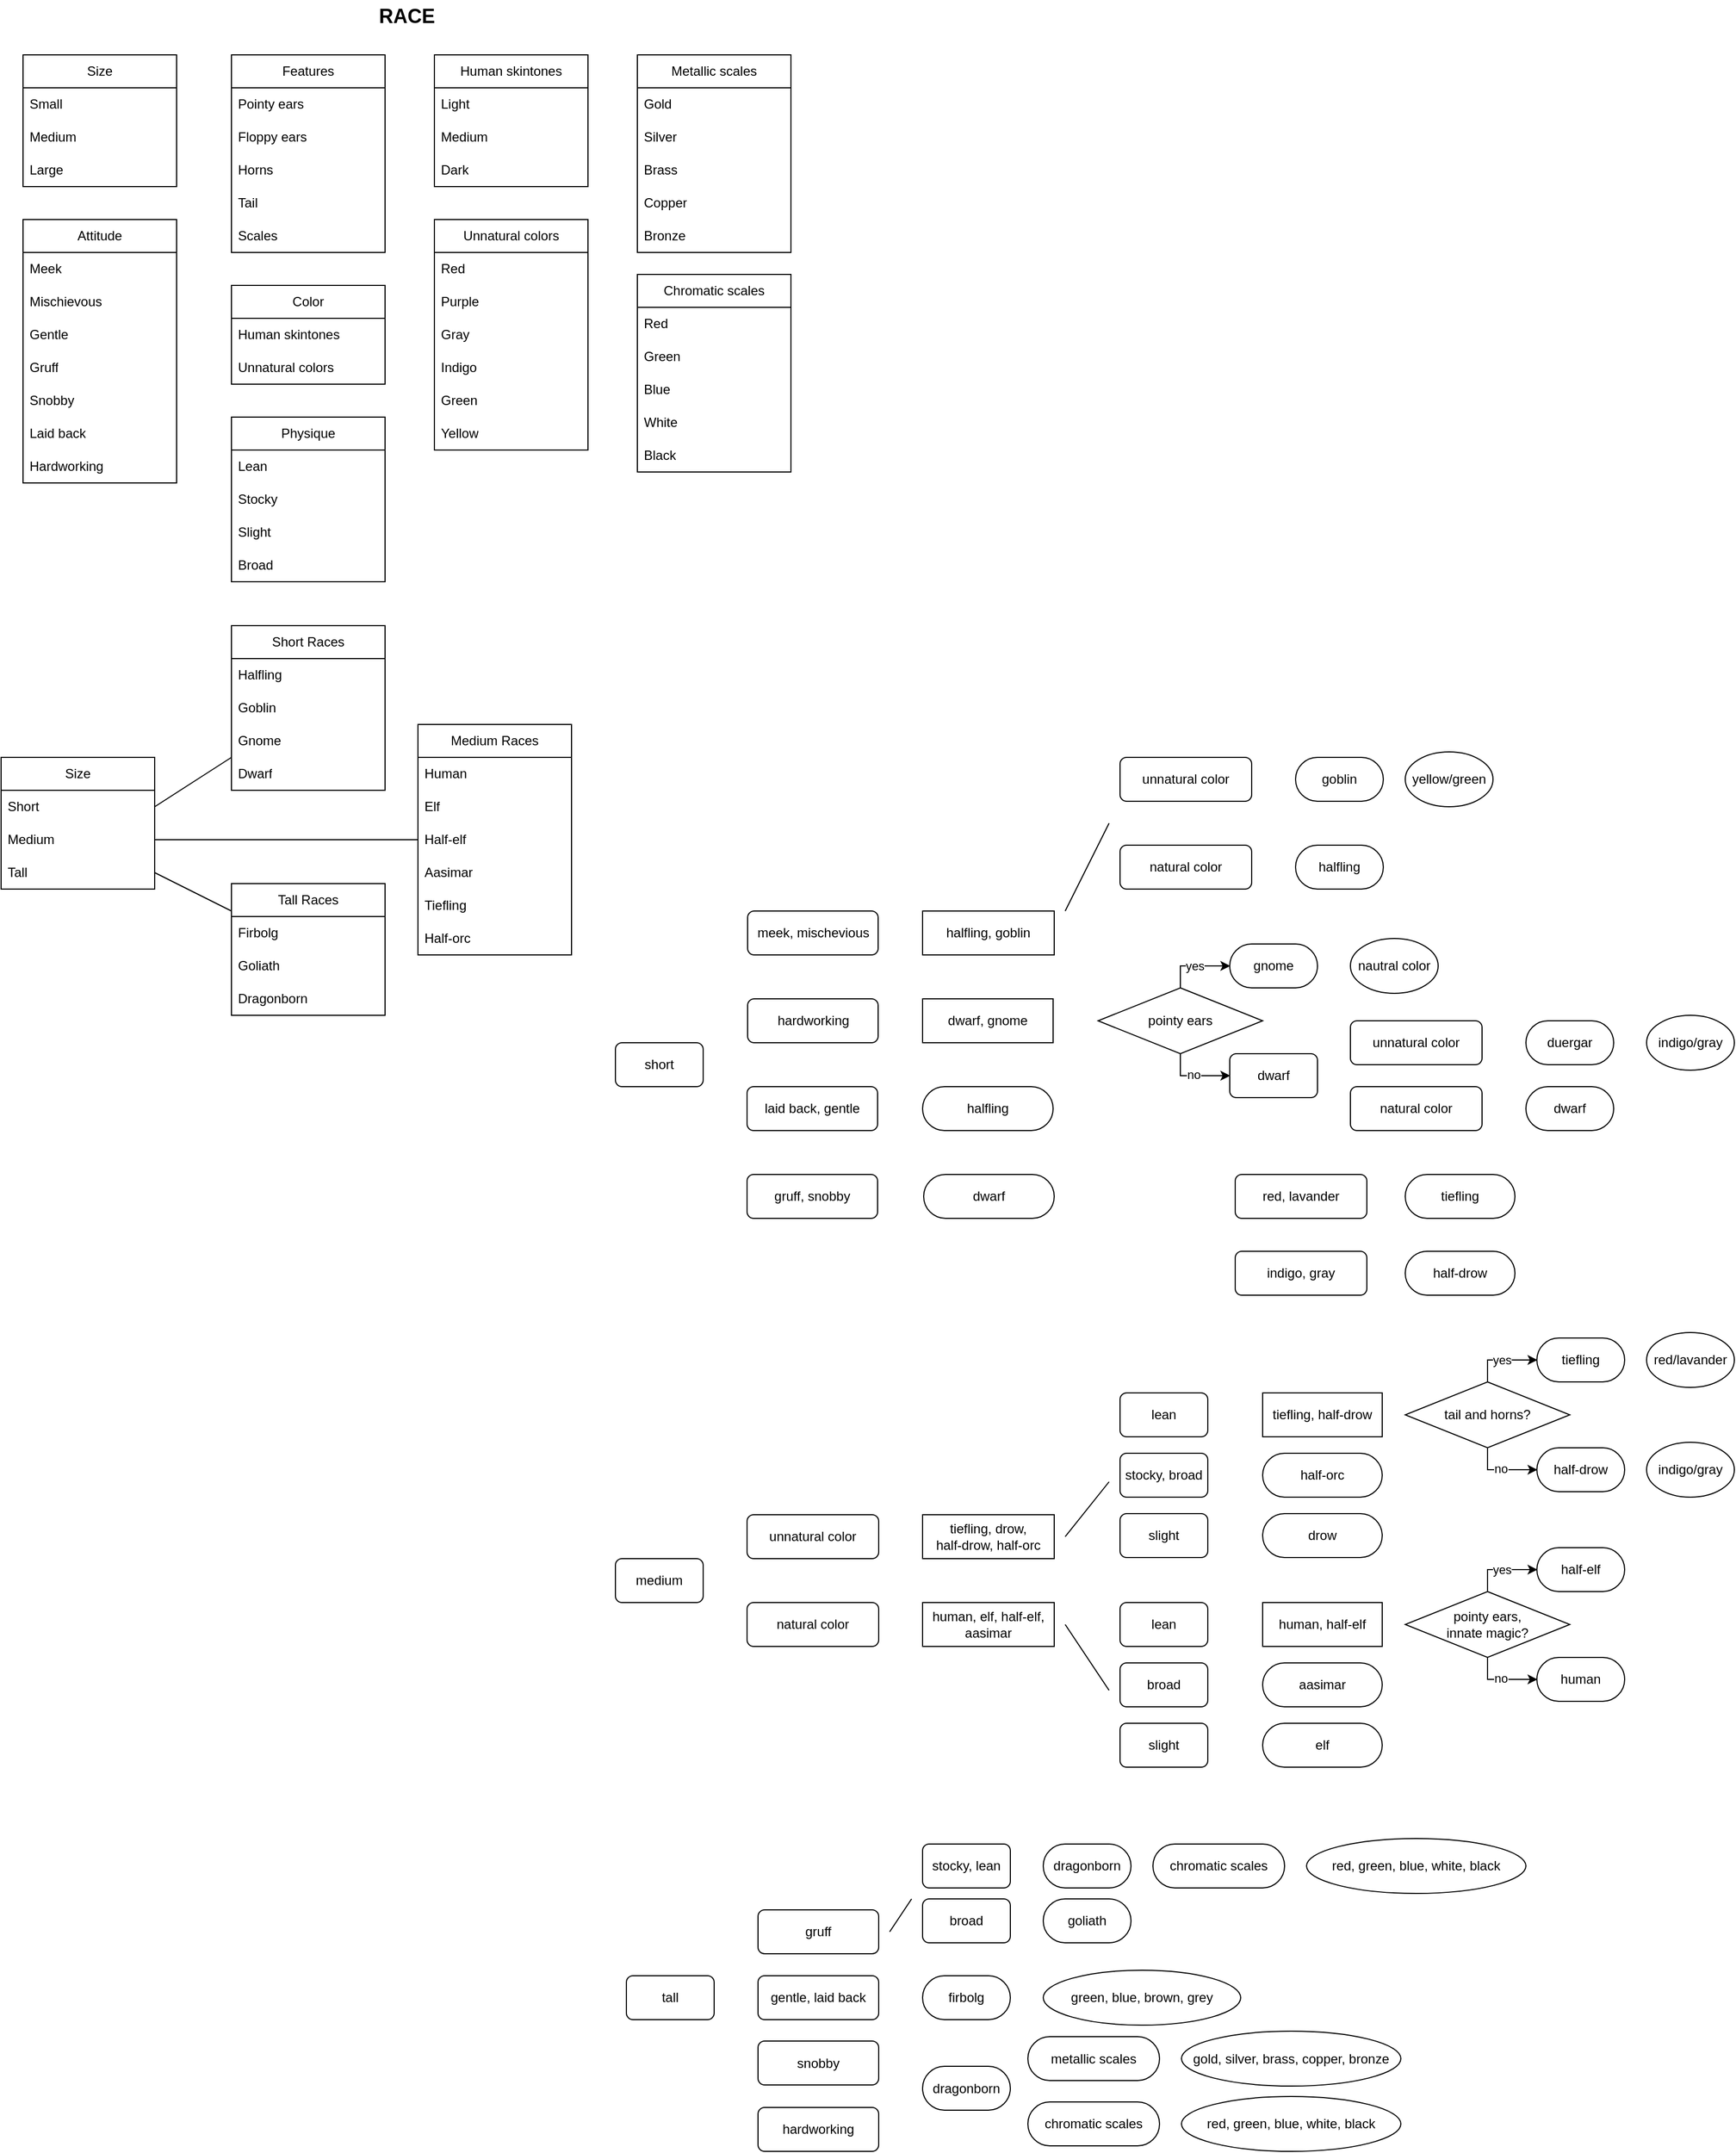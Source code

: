 <mxfile version="21.2.7" type="device">
  <diagram name="Page-1" id="GU8Ssl7aqhGgLjtSVy66">
    <mxGraphModel dx="1290" dy="538" grid="1" gridSize="10" guides="1" tooltips="1" connect="1" arrows="1" fold="1" page="1" pageScale="1" pageWidth="850" pageHeight="1100" math="0" shadow="0">
      <root>
        <mxCell id="0" />
        <mxCell id="1" parent="0" />
        <mxCell id="OSJO1DfyJ7Ro2u0NS1iK-2" value="Size" style="swimlane;fontStyle=0;childLayout=stackLayout;horizontal=1;startSize=30;horizontalStack=0;resizeParent=1;resizeParentMax=0;resizeLast=0;collapsible=1;marginBottom=0;whiteSpace=wrap;html=1;" parent="1" vertex="1">
          <mxGeometry x="50" y="80" width="140" height="120" as="geometry" />
        </mxCell>
        <mxCell id="OSJO1DfyJ7Ro2u0NS1iK-3" value="Small" style="text;strokeColor=none;fillColor=none;align=left;verticalAlign=middle;spacingLeft=4;spacingRight=4;overflow=hidden;points=[[0,0.5],[1,0.5]];portConstraint=eastwest;rotatable=0;whiteSpace=wrap;html=1;" parent="OSJO1DfyJ7Ro2u0NS1iK-2" vertex="1">
          <mxGeometry y="30" width="140" height="30" as="geometry" />
        </mxCell>
        <mxCell id="OSJO1DfyJ7Ro2u0NS1iK-4" value="Medium" style="text;strokeColor=none;fillColor=none;align=left;verticalAlign=middle;spacingLeft=4;spacingRight=4;overflow=hidden;points=[[0,0.5],[1,0.5]];portConstraint=eastwest;rotatable=0;whiteSpace=wrap;html=1;" parent="OSJO1DfyJ7Ro2u0NS1iK-2" vertex="1">
          <mxGeometry y="60" width="140" height="30" as="geometry" />
        </mxCell>
        <mxCell id="OSJO1DfyJ7Ro2u0NS1iK-5" value="Large" style="text;strokeColor=none;fillColor=none;align=left;verticalAlign=middle;spacingLeft=4;spacingRight=4;overflow=hidden;points=[[0,0.5],[1,0.5]];portConstraint=eastwest;rotatable=0;whiteSpace=wrap;html=1;" parent="OSJO1DfyJ7Ro2u0NS1iK-2" vertex="1">
          <mxGeometry y="90" width="140" height="30" as="geometry" />
        </mxCell>
        <mxCell id="OSJO1DfyJ7Ro2u0NS1iK-6" value="&lt;font style=&quot;font-size: 18px;&quot;&gt;&lt;b&gt;RACE&lt;/b&gt;&lt;/font&gt;" style="text;html=1;strokeColor=none;fillColor=none;align=center;verticalAlign=middle;whiteSpace=wrap;rounded=0;" parent="1" vertex="1">
          <mxGeometry x="370" y="30" width="60" height="30" as="geometry" />
        </mxCell>
        <mxCell id="OSJO1DfyJ7Ro2u0NS1iK-8" value="Attitude" style="swimlane;fontStyle=0;childLayout=stackLayout;horizontal=1;startSize=30;horizontalStack=0;resizeParent=1;resizeParentMax=0;resizeLast=0;collapsible=1;marginBottom=0;whiteSpace=wrap;html=1;movable=1;resizable=1;rotatable=1;deletable=1;editable=1;locked=0;connectable=1;" parent="1" vertex="1">
          <mxGeometry x="50" y="230" width="140" height="240" as="geometry" />
        </mxCell>
        <mxCell id="OSJO1DfyJ7Ro2u0NS1iK-9" value="&lt;div&gt;Meek&lt;/div&gt;" style="text;strokeColor=none;fillColor=none;align=left;verticalAlign=middle;spacingLeft=4;spacingRight=4;overflow=hidden;points=[[0,0.5],[1,0.5]];portConstraint=eastwest;rotatable=0;whiteSpace=wrap;html=1;" parent="OSJO1DfyJ7Ro2u0NS1iK-8" vertex="1">
          <mxGeometry y="30" width="140" height="30" as="geometry" />
        </mxCell>
        <mxCell id="OSJO1DfyJ7Ro2u0NS1iK-10" value="&lt;div&gt;Mischievous&lt;/div&gt;" style="text;strokeColor=none;fillColor=none;align=left;verticalAlign=middle;spacingLeft=4;spacingRight=4;overflow=hidden;points=[[0,0.5],[1,0.5]];portConstraint=eastwest;rotatable=0;whiteSpace=wrap;html=1;" parent="OSJO1DfyJ7Ro2u0NS1iK-8" vertex="1">
          <mxGeometry y="60" width="140" height="30" as="geometry" />
        </mxCell>
        <mxCell id="OSJO1DfyJ7Ro2u0NS1iK-11" value="Gentle" style="text;strokeColor=none;fillColor=none;align=left;verticalAlign=middle;spacingLeft=4;spacingRight=4;overflow=hidden;points=[[0,0.5],[1,0.5]];portConstraint=eastwest;rotatable=0;whiteSpace=wrap;html=1;" parent="OSJO1DfyJ7Ro2u0NS1iK-8" vertex="1">
          <mxGeometry y="90" width="140" height="30" as="geometry" />
        </mxCell>
        <mxCell id="OSJO1DfyJ7Ro2u0NS1iK-13" value="Gruff" style="text;strokeColor=none;fillColor=none;align=left;verticalAlign=middle;spacingLeft=4;spacingRight=4;overflow=hidden;points=[[0,0.5],[1,0.5]];portConstraint=eastwest;rotatable=0;whiteSpace=wrap;html=1;" parent="OSJO1DfyJ7Ro2u0NS1iK-8" vertex="1">
          <mxGeometry y="120" width="140" height="30" as="geometry" />
        </mxCell>
        <mxCell id="OSJO1DfyJ7Ro2u0NS1iK-14" value="Snobby" style="text;strokeColor=none;fillColor=none;align=left;verticalAlign=middle;spacingLeft=4;spacingRight=4;overflow=hidden;points=[[0,0.5],[1,0.5]];portConstraint=eastwest;rotatable=0;whiteSpace=wrap;html=1;" parent="OSJO1DfyJ7Ro2u0NS1iK-8" vertex="1">
          <mxGeometry y="150" width="140" height="30" as="geometry" />
        </mxCell>
        <mxCell id="OSJO1DfyJ7Ro2u0NS1iK-108" value="&lt;div&gt;Laid back&lt;/div&gt;" style="text;strokeColor=none;fillColor=none;align=left;verticalAlign=middle;spacingLeft=4;spacingRight=4;overflow=hidden;points=[[0,0.5],[1,0.5]];portConstraint=eastwest;rotatable=0;whiteSpace=wrap;html=1;" parent="OSJO1DfyJ7Ro2u0NS1iK-8" vertex="1">
          <mxGeometry y="180" width="140" height="30" as="geometry" />
        </mxCell>
        <mxCell id="OSJO1DfyJ7Ro2u0NS1iK-109" value="Hardworking" style="text;strokeColor=none;fillColor=none;align=left;verticalAlign=middle;spacingLeft=4;spacingRight=4;overflow=hidden;points=[[0,0.5],[1,0.5]];portConstraint=eastwest;rotatable=0;whiteSpace=wrap;html=1;" parent="OSJO1DfyJ7Ro2u0NS1iK-8" vertex="1">
          <mxGeometry y="210" width="140" height="30" as="geometry" />
        </mxCell>
        <mxCell id="OSJO1DfyJ7Ro2u0NS1iK-16" value="Features" style="swimlane;fontStyle=0;childLayout=stackLayout;horizontal=1;startSize=30;horizontalStack=0;resizeParent=1;resizeParentMax=0;resizeLast=0;collapsible=1;marginBottom=0;whiteSpace=wrap;html=1;" parent="1" vertex="1">
          <mxGeometry x="240" y="80" width="140" height="180" as="geometry" />
        </mxCell>
        <mxCell id="OSJO1DfyJ7Ro2u0NS1iK-17" value="Pointy ears" style="text;strokeColor=none;fillColor=none;align=left;verticalAlign=middle;spacingLeft=4;spacingRight=4;overflow=hidden;points=[[0,0.5],[1,0.5]];portConstraint=eastwest;rotatable=0;whiteSpace=wrap;html=1;" parent="OSJO1DfyJ7Ro2u0NS1iK-16" vertex="1">
          <mxGeometry y="30" width="140" height="30" as="geometry" />
        </mxCell>
        <mxCell id="OSJO1DfyJ7Ro2u0NS1iK-18" value="Floppy ears" style="text;strokeColor=none;fillColor=none;align=left;verticalAlign=middle;spacingLeft=4;spacingRight=4;overflow=hidden;points=[[0,0.5],[1,0.5]];portConstraint=eastwest;rotatable=0;whiteSpace=wrap;html=1;" parent="OSJO1DfyJ7Ro2u0NS1iK-16" vertex="1">
          <mxGeometry y="60" width="140" height="30" as="geometry" />
        </mxCell>
        <mxCell id="OSJO1DfyJ7Ro2u0NS1iK-19" value="&lt;div&gt;Horns&lt;/div&gt;" style="text;strokeColor=none;fillColor=none;align=left;verticalAlign=middle;spacingLeft=4;spacingRight=4;overflow=hidden;points=[[0,0.5],[1,0.5]];portConstraint=eastwest;rotatable=0;whiteSpace=wrap;html=1;" parent="OSJO1DfyJ7Ro2u0NS1iK-16" vertex="1">
          <mxGeometry y="90" width="140" height="30" as="geometry" />
        </mxCell>
        <mxCell id="OSJO1DfyJ7Ro2u0NS1iK-20" value="Tail" style="text;strokeColor=none;fillColor=none;align=left;verticalAlign=middle;spacingLeft=4;spacingRight=4;overflow=hidden;points=[[0,0.5],[1,0.5]];portConstraint=eastwest;rotatable=0;whiteSpace=wrap;html=1;" parent="OSJO1DfyJ7Ro2u0NS1iK-16" vertex="1">
          <mxGeometry y="120" width="140" height="30" as="geometry" />
        </mxCell>
        <mxCell id="OSJO1DfyJ7Ro2u0NS1iK-21" value="Scales" style="text;strokeColor=none;fillColor=none;align=left;verticalAlign=middle;spacingLeft=4;spacingRight=4;overflow=hidden;points=[[0,0.5],[1,0.5]];portConstraint=eastwest;rotatable=0;whiteSpace=wrap;html=1;" parent="OSJO1DfyJ7Ro2u0NS1iK-16" vertex="1">
          <mxGeometry y="150" width="140" height="30" as="geometry" />
        </mxCell>
        <mxCell id="OSJO1DfyJ7Ro2u0NS1iK-22" value="Color" style="swimlane;fontStyle=0;childLayout=stackLayout;horizontal=1;startSize=30;horizontalStack=0;resizeParent=1;resizeParentMax=0;resizeLast=0;collapsible=1;marginBottom=0;whiteSpace=wrap;html=1;" parent="1" vertex="1">
          <mxGeometry x="240" y="290" width="140" height="90" as="geometry" />
        </mxCell>
        <mxCell id="OSJO1DfyJ7Ro2u0NS1iK-23" value="Human skintones" style="text;strokeColor=none;fillColor=none;align=left;verticalAlign=middle;spacingLeft=4;spacingRight=4;overflow=hidden;points=[[0,0.5],[1,0.5]];portConstraint=eastwest;rotatable=0;whiteSpace=wrap;html=1;" parent="OSJO1DfyJ7Ro2u0NS1iK-22" vertex="1">
          <mxGeometry y="30" width="140" height="30" as="geometry" />
        </mxCell>
        <mxCell id="OSJO1DfyJ7Ro2u0NS1iK-24" value="&lt;div&gt;Unnatural colors&lt;/div&gt;" style="text;strokeColor=none;fillColor=none;align=left;verticalAlign=middle;spacingLeft=4;spacingRight=4;overflow=hidden;points=[[0,0.5],[1,0.5]];portConstraint=eastwest;rotatable=0;whiteSpace=wrap;html=1;" parent="OSJO1DfyJ7Ro2u0NS1iK-22" vertex="1">
          <mxGeometry y="60" width="140" height="30" as="geometry" />
        </mxCell>
        <mxCell id="OSJO1DfyJ7Ro2u0NS1iK-26" value="Human skintones" style="swimlane;fontStyle=0;childLayout=stackLayout;horizontal=1;startSize=30;horizontalStack=0;resizeParent=1;resizeParentMax=0;resizeLast=0;collapsible=1;marginBottom=0;whiteSpace=wrap;html=1;" parent="1" vertex="1">
          <mxGeometry x="425" y="80" width="140" height="120" as="geometry" />
        </mxCell>
        <mxCell id="OSJO1DfyJ7Ro2u0NS1iK-27" value="Light" style="text;strokeColor=none;fillColor=none;align=left;verticalAlign=middle;spacingLeft=4;spacingRight=4;overflow=hidden;points=[[0,0.5],[1,0.5]];portConstraint=eastwest;rotatable=0;whiteSpace=wrap;html=1;" parent="OSJO1DfyJ7Ro2u0NS1iK-26" vertex="1">
          <mxGeometry y="30" width="140" height="30" as="geometry" />
        </mxCell>
        <mxCell id="OSJO1DfyJ7Ro2u0NS1iK-28" value="Medium" style="text;strokeColor=none;fillColor=none;align=left;verticalAlign=middle;spacingLeft=4;spacingRight=4;overflow=hidden;points=[[0,0.5],[1,0.5]];portConstraint=eastwest;rotatable=0;whiteSpace=wrap;html=1;" parent="OSJO1DfyJ7Ro2u0NS1iK-26" vertex="1">
          <mxGeometry y="60" width="140" height="30" as="geometry" />
        </mxCell>
        <mxCell id="OSJO1DfyJ7Ro2u0NS1iK-29" value="Dark" style="text;strokeColor=none;fillColor=none;align=left;verticalAlign=middle;spacingLeft=4;spacingRight=4;overflow=hidden;points=[[0,0.5],[1,0.5]];portConstraint=eastwest;rotatable=0;whiteSpace=wrap;html=1;" parent="OSJO1DfyJ7Ro2u0NS1iK-26" vertex="1">
          <mxGeometry y="90" width="140" height="30" as="geometry" />
        </mxCell>
        <mxCell id="OSJO1DfyJ7Ro2u0NS1iK-30" value="Unnatural colors" style="swimlane;fontStyle=0;childLayout=stackLayout;horizontal=1;startSize=30;horizontalStack=0;resizeParent=1;resizeParentMax=0;resizeLast=0;collapsible=1;marginBottom=0;whiteSpace=wrap;html=1;" parent="1" vertex="1">
          <mxGeometry x="425" y="230" width="140" height="210" as="geometry" />
        </mxCell>
        <mxCell id="OSJO1DfyJ7Ro2u0NS1iK-31" value="Red" style="text;strokeColor=none;fillColor=none;align=left;verticalAlign=middle;spacingLeft=4;spacingRight=4;overflow=hidden;points=[[0,0.5],[1,0.5]];portConstraint=eastwest;rotatable=0;whiteSpace=wrap;html=1;" parent="OSJO1DfyJ7Ro2u0NS1iK-30" vertex="1">
          <mxGeometry y="30" width="140" height="30" as="geometry" />
        </mxCell>
        <mxCell id="OSJO1DfyJ7Ro2u0NS1iK-42" value="Purple" style="text;strokeColor=none;fillColor=none;align=left;verticalAlign=middle;spacingLeft=4;spacingRight=4;overflow=hidden;points=[[0,0.5],[1,0.5]];portConstraint=eastwest;rotatable=0;whiteSpace=wrap;html=1;" parent="OSJO1DfyJ7Ro2u0NS1iK-30" vertex="1">
          <mxGeometry y="60" width="140" height="30" as="geometry" />
        </mxCell>
        <mxCell id="OSJO1DfyJ7Ro2u0NS1iK-32" value="&lt;div&gt;Gray&lt;/div&gt;" style="text;strokeColor=none;fillColor=none;align=left;verticalAlign=middle;spacingLeft=4;spacingRight=4;overflow=hidden;points=[[0,0.5],[1,0.5]];portConstraint=eastwest;rotatable=0;whiteSpace=wrap;html=1;" parent="OSJO1DfyJ7Ro2u0NS1iK-30" vertex="1">
          <mxGeometry y="90" width="140" height="30" as="geometry" />
        </mxCell>
        <mxCell id="OSJO1DfyJ7Ro2u0NS1iK-33" value="&lt;div&gt;Indigo&lt;/div&gt;" style="text;strokeColor=none;fillColor=none;align=left;verticalAlign=middle;spacingLeft=4;spacingRight=4;overflow=hidden;points=[[0,0.5],[1,0.5]];portConstraint=eastwest;rotatable=0;whiteSpace=wrap;html=1;" parent="OSJO1DfyJ7Ro2u0NS1iK-30" vertex="1">
          <mxGeometry y="120" width="140" height="30" as="geometry" />
        </mxCell>
        <mxCell id="OSJO1DfyJ7Ro2u0NS1iK-88" value="Green" style="text;strokeColor=none;fillColor=none;align=left;verticalAlign=middle;spacingLeft=4;spacingRight=4;overflow=hidden;points=[[0,0.5],[1,0.5]];portConstraint=eastwest;rotatable=0;whiteSpace=wrap;html=1;" parent="OSJO1DfyJ7Ro2u0NS1iK-30" vertex="1">
          <mxGeometry y="150" width="140" height="30" as="geometry" />
        </mxCell>
        <mxCell id="OSJO1DfyJ7Ro2u0NS1iK-89" value="Yellow" style="text;strokeColor=none;fillColor=none;align=left;verticalAlign=middle;spacingLeft=4;spacingRight=4;overflow=hidden;points=[[0,0.5],[1,0.5]];portConstraint=eastwest;rotatable=0;whiteSpace=wrap;html=1;" parent="OSJO1DfyJ7Ro2u0NS1iK-30" vertex="1">
          <mxGeometry y="180" width="140" height="30" as="geometry" />
        </mxCell>
        <mxCell id="OSJO1DfyJ7Ro2u0NS1iK-38" value="Metallic scales" style="swimlane;fontStyle=0;childLayout=stackLayout;horizontal=1;startSize=30;horizontalStack=0;resizeParent=1;resizeParentMax=0;resizeLast=0;collapsible=1;marginBottom=0;whiteSpace=wrap;html=1;" parent="1" vertex="1">
          <mxGeometry x="610" y="80" width="140" height="180" as="geometry" />
        </mxCell>
        <mxCell id="OSJO1DfyJ7Ro2u0NS1iK-39" value="&lt;div&gt;Gold&lt;/div&gt;" style="text;strokeColor=none;fillColor=none;align=left;verticalAlign=middle;spacingLeft=4;spacingRight=4;overflow=hidden;points=[[0,0.5],[1,0.5]];portConstraint=eastwest;rotatable=0;whiteSpace=wrap;html=1;" parent="OSJO1DfyJ7Ro2u0NS1iK-38" vertex="1">
          <mxGeometry y="30" width="140" height="30" as="geometry" />
        </mxCell>
        <mxCell id="OSJO1DfyJ7Ro2u0NS1iK-40" value="Silver" style="text;strokeColor=none;fillColor=none;align=left;verticalAlign=middle;spacingLeft=4;spacingRight=4;overflow=hidden;points=[[0,0.5],[1,0.5]];portConstraint=eastwest;rotatable=0;whiteSpace=wrap;html=1;" parent="OSJO1DfyJ7Ro2u0NS1iK-38" vertex="1">
          <mxGeometry y="60" width="140" height="30" as="geometry" />
        </mxCell>
        <mxCell id="OSJO1DfyJ7Ro2u0NS1iK-41" value="Brass" style="text;strokeColor=none;fillColor=none;align=left;verticalAlign=middle;spacingLeft=4;spacingRight=4;overflow=hidden;points=[[0,0.5],[1,0.5]];portConstraint=eastwest;rotatable=0;whiteSpace=wrap;html=1;" parent="OSJO1DfyJ7Ro2u0NS1iK-38" vertex="1">
          <mxGeometry y="90" width="140" height="30" as="geometry" />
        </mxCell>
        <mxCell id="OSJO1DfyJ7Ro2u0NS1iK-43" value="Copper" style="text;strokeColor=none;fillColor=none;align=left;verticalAlign=middle;spacingLeft=4;spacingRight=4;overflow=hidden;points=[[0,0.5],[1,0.5]];portConstraint=eastwest;rotatable=0;whiteSpace=wrap;html=1;" parent="OSJO1DfyJ7Ro2u0NS1iK-38" vertex="1">
          <mxGeometry y="120" width="140" height="30" as="geometry" />
        </mxCell>
        <mxCell id="OSJO1DfyJ7Ro2u0NS1iK-44" value="Bronze" style="text;strokeColor=none;fillColor=none;align=left;verticalAlign=middle;spacingLeft=4;spacingRight=4;overflow=hidden;points=[[0,0.5],[1,0.5]];portConstraint=eastwest;rotatable=0;whiteSpace=wrap;html=1;" parent="OSJO1DfyJ7Ro2u0NS1iK-38" vertex="1">
          <mxGeometry y="150" width="140" height="30" as="geometry" />
        </mxCell>
        <mxCell id="OSJO1DfyJ7Ro2u0NS1iK-45" value="Chromatic scales" style="swimlane;fontStyle=0;childLayout=stackLayout;horizontal=1;startSize=30;horizontalStack=0;resizeParent=1;resizeParentMax=0;resizeLast=0;collapsible=1;marginBottom=0;whiteSpace=wrap;html=1;" parent="1" vertex="1">
          <mxGeometry x="610" y="280" width="140" height="180" as="geometry" />
        </mxCell>
        <mxCell id="OSJO1DfyJ7Ro2u0NS1iK-46" value="Red&lt;span style=&quot;white-space: pre;&quot;&gt; &lt;/span&gt;" style="text;strokeColor=none;fillColor=none;align=left;verticalAlign=middle;spacingLeft=4;spacingRight=4;overflow=hidden;points=[[0,0.5],[1,0.5]];portConstraint=eastwest;rotatable=0;whiteSpace=wrap;html=1;" parent="OSJO1DfyJ7Ro2u0NS1iK-45" vertex="1">
          <mxGeometry y="30" width="140" height="30" as="geometry" />
        </mxCell>
        <mxCell id="OSJO1DfyJ7Ro2u0NS1iK-47" value="Green" style="text;strokeColor=none;fillColor=none;align=left;verticalAlign=middle;spacingLeft=4;spacingRight=4;overflow=hidden;points=[[0,0.5],[1,0.5]];portConstraint=eastwest;rotatable=0;whiteSpace=wrap;html=1;" parent="OSJO1DfyJ7Ro2u0NS1iK-45" vertex="1">
          <mxGeometry y="60" width="140" height="30" as="geometry" />
        </mxCell>
        <mxCell id="OSJO1DfyJ7Ro2u0NS1iK-48" value="Blue" style="text;strokeColor=none;fillColor=none;align=left;verticalAlign=middle;spacingLeft=4;spacingRight=4;overflow=hidden;points=[[0,0.5],[1,0.5]];portConstraint=eastwest;rotatable=0;whiteSpace=wrap;html=1;" parent="OSJO1DfyJ7Ro2u0NS1iK-45" vertex="1">
          <mxGeometry y="90" width="140" height="30" as="geometry" />
        </mxCell>
        <mxCell id="OSJO1DfyJ7Ro2u0NS1iK-49" value="White" style="text;strokeColor=none;fillColor=none;align=left;verticalAlign=middle;spacingLeft=4;spacingRight=4;overflow=hidden;points=[[0,0.5],[1,0.5]];portConstraint=eastwest;rotatable=0;whiteSpace=wrap;html=1;" parent="OSJO1DfyJ7Ro2u0NS1iK-45" vertex="1">
          <mxGeometry y="120" width="140" height="30" as="geometry" />
        </mxCell>
        <mxCell id="OSJO1DfyJ7Ro2u0NS1iK-50" value="Black" style="text;strokeColor=none;fillColor=none;align=left;verticalAlign=middle;spacingLeft=4;spacingRight=4;overflow=hidden;points=[[0,0.5],[1,0.5]];portConstraint=eastwest;rotatable=0;whiteSpace=wrap;html=1;" parent="OSJO1DfyJ7Ro2u0NS1iK-45" vertex="1">
          <mxGeometry y="150" width="140" height="30" as="geometry" />
        </mxCell>
        <mxCell id="OSJO1DfyJ7Ro2u0NS1iK-61" value="Physique" style="swimlane;fontStyle=0;childLayout=stackLayout;horizontal=1;startSize=30;horizontalStack=0;resizeParent=1;resizeParentMax=0;resizeLast=0;collapsible=1;marginBottom=0;whiteSpace=wrap;html=1;" parent="1" vertex="1">
          <mxGeometry x="240" y="410" width="140" height="150" as="geometry" />
        </mxCell>
        <mxCell id="OSJO1DfyJ7Ro2u0NS1iK-62" value="Lean" style="text;strokeColor=none;fillColor=none;align=left;verticalAlign=middle;spacingLeft=4;spacingRight=4;overflow=hidden;points=[[0,0.5],[1,0.5]];portConstraint=eastwest;rotatable=0;whiteSpace=wrap;html=1;" parent="OSJO1DfyJ7Ro2u0NS1iK-61" vertex="1">
          <mxGeometry y="30" width="140" height="30" as="geometry" />
        </mxCell>
        <mxCell id="OSJO1DfyJ7Ro2u0NS1iK-63" value="Stocky&lt;span style=&quot;white-space: pre;&quot;&gt; &lt;/span&gt;" style="text;strokeColor=none;fillColor=none;align=left;verticalAlign=middle;spacingLeft=4;spacingRight=4;overflow=hidden;points=[[0,0.5],[1,0.5]];portConstraint=eastwest;rotatable=0;whiteSpace=wrap;html=1;" parent="OSJO1DfyJ7Ro2u0NS1iK-61" vertex="1">
          <mxGeometry y="60" width="140" height="30" as="geometry" />
        </mxCell>
        <mxCell id="OSJO1DfyJ7Ro2u0NS1iK-64" value="Slight" style="text;strokeColor=none;fillColor=none;align=left;verticalAlign=middle;spacingLeft=4;spacingRight=4;overflow=hidden;points=[[0,0.5],[1,0.5]];portConstraint=eastwest;rotatable=0;whiteSpace=wrap;html=1;" parent="OSJO1DfyJ7Ro2u0NS1iK-61" vertex="1">
          <mxGeometry y="90" width="140" height="30" as="geometry" />
        </mxCell>
        <mxCell id="OSJO1DfyJ7Ro2u0NS1iK-65" value="Broad" style="text;strokeColor=none;fillColor=none;align=left;verticalAlign=middle;spacingLeft=4;spacingRight=4;overflow=hidden;points=[[0,0.5],[1,0.5]];portConstraint=eastwest;rotatable=0;whiteSpace=wrap;html=1;fontStyle=0" parent="OSJO1DfyJ7Ro2u0NS1iK-61" vertex="1">
          <mxGeometry y="120" width="140" height="30" as="geometry" />
        </mxCell>
        <mxCell id="OSJO1DfyJ7Ro2u0NS1iK-147" value="" style="group" parent="1" vertex="1" connectable="0">
          <mxGeometry x="590" y="715" width="1020" height="495" as="geometry" />
        </mxCell>
        <mxCell id="OSJO1DfyJ7Ro2u0NS1iK-104" value="short" style="rounded=1;whiteSpace=wrap;html=1;" parent="OSJO1DfyJ7Ro2u0NS1iK-147" vertex="1">
          <mxGeometry y="265" width="80" height="40" as="geometry" />
        </mxCell>
        <mxCell id="OSJO1DfyJ7Ro2u0NS1iK-107" value="meek, mischevious" style="rounded=1;whiteSpace=wrap;html=1;" parent="OSJO1DfyJ7Ro2u0NS1iK-147" vertex="1">
          <mxGeometry x="120.5" y="145" width="119" height="40" as="geometry" />
        </mxCell>
        <mxCell id="OSJO1DfyJ7Ro2u0NS1iK-111" value="hardworking" style="rounded=1;whiteSpace=wrap;html=1;" parent="OSJO1DfyJ7Ro2u0NS1iK-147" vertex="1">
          <mxGeometry x="120.5" y="225" width="119" height="40" as="geometry" />
        </mxCell>
        <mxCell id="OSJO1DfyJ7Ro2u0NS1iK-113" value="dwarf, gnome" style="rounded=1;whiteSpace=wrap;html=1;arcSize=0;" parent="OSJO1DfyJ7Ro2u0NS1iK-147" vertex="1">
          <mxGeometry x="280" y="225" width="119" height="40" as="geometry" />
        </mxCell>
        <mxCell id="OSJO1DfyJ7Ro2u0NS1iK-114" value="halfling, goblin" style="rounded=1;whiteSpace=wrap;html=1;arcSize=0;" parent="OSJO1DfyJ7Ro2u0NS1iK-147" vertex="1">
          <mxGeometry x="280" y="145" width="120" height="40" as="geometry" />
        </mxCell>
        <mxCell id="OSJO1DfyJ7Ro2u0NS1iK-115" value="halfling" style="rounded=1;whiteSpace=wrap;html=1;arcSize=50;" parent="OSJO1DfyJ7Ro2u0NS1iK-147" vertex="1">
          <mxGeometry x="280" y="305" width="119" height="40" as="geometry" />
        </mxCell>
        <mxCell id="OSJO1DfyJ7Ro2u0NS1iK-116" value="laid back, gentle" style="rounded=1;whiteSpace=wrap;html=1;" parent="OSJO1DfyJ7Ro2u0NS1iK-147" vertex="1">
          <mxGeometry x="120" y="305" width="119" height="40" as="geometry" />
        </mxCell>
        <mxCell id="OSJO1DfyJ7Ro2u0NS1iK-117" value="gruff, snobby" style="rounded=1;whiteSpace=wrap;html=1;" parent="OSJO1DfyJ7Ro2u0NS1iK-147" vertex="1">
          <mxGeometry x="120" y="385" width="119" height="40" as="geometry" />
        </mxCell>
        <mxCell id="OSJO1DfyJ7Ro2u0NS1iK-118" value="dwarf" style="rounded=1;whiteSpace=wrap;html=1;arcSize=50;" parent="OSJO1DfyJ7Ro2u0NS1iK-147" vertex="1">
          <mxGeometry x="281" y="385" width="119" height="40" as="geometry" />
        </mxCell>
        <mxCell id="OSJO1DfyJ7Ro2u0NS1iK-121" value="unnatural color" style="rounded=1;whiteSpace=wrap;html=1;" parent="OSJO1DfyJ7Ro2u0NS1iK-147" vertex="1">
          <mxGeometry x="460" y="5" width="120" height="40" as="geometry" />
        </mxCell>
        <mxCell id="OSJO1DfyJ7Ro2u0NS1iK-122" value="" style="endArrow=none;html=1;rounded=0;" parent="OSJO1DfyJ7Ro2u0NS1iK-147" edge="1">
          <mxGeometry width="50" height="50" relative="1" as="geometry">
            <mxPoint x="410" y="145" as="sourcePoint" />
            <mxPoint x="450" y="65" as="targetPoint" />
          </mxGeometry>
        </mxCell>
        <mxCell id="OSJO1DfyJ7Ro2u0NS1iK-123" value="goblin" style="rounded=1;whiteSpace=wrap;html=1;arcSize=50;" parent="OSJO1DfyJ7Ro2u0NS1iK-147" vertex="1">
          <mxGeometry x="620" y="5" width="80" height="40" as="geometry" />
        </mxCell>
        <mxCell id="OSJO1DfyJ7Ro2u0NS1iK-127" value="natural color" style="rounded=1;whiteSpace=wrap;html=1;" parent="OSJO1DfyJ7Ro2u0NS1iK-147" vertex="1">
          <mxGeometry x="460" y="85" width="120" height="40" as="geometry" />
        </mxCell>
        <mxCell id="OSJO1DfyJ7Ro2u0NS1iK-128" value="halfling" style="rounded=1;whiteSpace=wrap;html=1;arcSize=50;" parent="OSJO1DfyJ7Ro2u0NS1iK-147" vertex="1">
          <mxGeometry x="620" y="85" width="80" height="40" as="geometry" />
        </mxCell>
        <mxCell id="OSJO1DfyJ7Ro2u0NS1iK-132" value="yes" style="edgeStyle=orthogonalEdgeStyle;rounded=0;orthogonalLoop=1;jettySize=auto;html=1;" parent="OSJO1DfyJ7Ro2u0NS1iK-147" source="OSJO1DfyJ7Ro2u0NS1iK-131" edge="1">
          <mxGeometry relative="1" as="geometry">
            <mxPoint x="560" y="195" as="targetPoint" />
          </mxGeometry>
        </mxCell>
        <mxCell id="OSJO1DfyJ7Ro2u0NS1iK-133" style="edgeStyle=orthogonalEdgeStyle;rounded=0;orthogonalLoop=1;jettySize=auto;html=1;" parent="OSJO1DfyJ7Ro2u0NS1iK-147" source="OSJO1DfyJ7Ro2u0NS1iK-131" edge="1">
          <mxGeometry relative="1" as="geometry">
            <mxPoint x="560" y="295" as="targetPoint" />
          </mxGeometry>
        </mxCell>
        <mxCell id="OSJO1DfyJ7Ro2u0NS1iK-135" value="no" style="edgeLabel;html=1;align=center;verticalAlign=middle;resizable=0;points=[];" parent="OSJO1DfyJ7Ro2u0NS1iK-133" vertex="1" connectable="0">
          <mxGeometry x="-0.03" y="1" relative="1" as="geometry">
            <mxPoint as="offset" />
          </mxGeometry>
        </mxCell>
        <mxCell id="OSJO1DfyJ7Ro2u0NS1iK-131" value="pointy ears" style="rhombus;whiteSpace=wrap;html=1;" parent="OSJO1DfyJ7Ro2u0NS1iK-147" vertex="1">
          <mxGeometry x="440" y="215" width="150" height="60" as="geometry" />
        </mxCell>
        <mxCell id="OSJO1DfyJ7Ro2u0NS1iK-134" value="gnome" style="rounded=1;whiteSpace=wrap;html=1;arcSize=50;" parent="OSJO1DfyJ7Ro2u0NS1iK-147" vertex="1">
          <mxGeometry x="560" y="175" width="80" height="40" as="geometry" />
        </mxCell>
        <mxCell id="OSJO1DfyJ7Ro2u0NS1iK-137" value="dwarf" style="rounded=1;whiteSpace=wrap;html=1;" parent="OSJO1DfyJ7Ro2u0NS1iK-147" vertex="1">
          <mxGeometry x="560" y="275" width="80" height="40" as="geometry" />
        </mxCell>
        <mxCell id="OSJO1DfyJ7Ro2u0NS1iK-138" value="yellow/green" style="ellipse;whiteSpace=wrap;html=1;" parent="OSJO1DfyJ7Ro2u0NS1iK-147" vertex="1">
          <mxGeometry x="720" width="80" height="50" as="geometry" />
        </mxCell>
        <mxCell id="OSJO1DfyJ7Ro2u0NS1iK-139" value="unnatural color" style="rounded=1;whiteSpace=wrap;html=1;" parent="OSJO1DfyJ7Ro2u0NS1iK-147" vertex="1">
          <mxGeometry x="670" y="245" width="120" height="40" as="geometry" />
        </mxCell>
        <mxCell id="OSJO1DfyJ7Ro2u0NS1iK-140" value="natural color" style="rounded=1;whiteSpace=wrap;html=1;" parent="OSJO1DfyJ7Ro2u0NS1iK-147" vertex="1">
          <mxGeometry x="670" y="305" width="120" height="40" as="geometry" />
        </mxCell>
        <mxCell id="OSJO1DfyJ7Ro2u0NS1iK-142" value="nautral color" style="ellipse;whiteSpace=wrap;html=1;" parent="OSJO1DfyJ7Ro2u0NS1iK-147" vertex="1">
          <mxGeometry x="670" y="170" width="80" height="50" as="geometry" />
        </mxCell>
        <mxCell id="OSJO1DfyJ7Ro2u0NS1iK-143" value="indigo/gray" style="ellipse;whiteSpace=wrap;html=1;" parent="OSJO1DfyJ7Ro2u0NS1iK-147" vertex="1">
          <mxGeometry x="940" y="240" width="80" height="50" as="geometry" />
        </mxCell>
        <mxCell id="OSJO1DfyJ7Ro2u0NS1iK-144" value="duergar" style="rounded=1;whiteSpace=wrap;html=1;arcSize=50;" parent="OSJO1DfyJ7Ro2u0NS1iK-147" vertex="1">
          <mxGeometry x="830" y="245" width="80" height="40" as="geometry" />
        </mxCell>
        <mxCell id="OSJO1DfyJ7Ro2u0NS1iK-221" value="dwarf" style="rounded=1;whiteSpace=wrap;html=1;arcSize=50;" parent="OSJO1DfyJ7Ro2u0NS1iK-147" vertex="1">
          <mxGeometry x="830" y="305" width="80" height="40" as="geometry" />
        </mxCell>
        <mxCell id="OSJO1DfyJ7Ro2u0NS1iK-194" value="red, lavander" style="rounded=1;whiteSpace=wrap;html=1;" parent="OSJO1DfyJ7Ro2u0NS1iK-147" vertex="1">
          <mxGeometry x="565" y="385" width="120" height="40" as="geometry" />
        </mxCell>
        <mxCell id="OSJO1DfyJ7Ro2u0NS1iK-196" value="indigo, gray" style="rounded=1;whiteSpace=wrap;html=1;" parent="OSJO1DfyJ7Ro2u0NS1iK-147" vertex="1">
          <mxGeometry x="565" y="455" width="120" height="40" as="geometry" />
        </mxCell>
        <mxCell id="OSJO1DfyJ7Ro2u0NS1iK-195" value="tiefling" style="rounded=1;whiteSpace=wrap;html=1;arcSize=50;" parent="OSJO1DfyJ7Ro2u0NS1iK-147" vertex="1">
          <mxGeometry x="720" y="385" width="100" height="40" as="geometry" />
        </mxCell>
        <mxCell id="OSJO1DfyJ7Ro2u0NS1iK-197" value="half-drow" style="rounded=1;whiteSpace=wrap;html=1;arcSize=50;" parent="OSJO1DfyJ7Ro2u0NS1iK-147" vertex="1">
          <mxGeometry x="720" y="455" width="100" height="40" as="geometry" />
        </mxCell>
        <mxCell id="OSJO1DfyJ7Ro2u0NS1iK-222" value="" style="group" parent="1" vertex="1" connectable="0">
          <mxGeometry x="590" y="1229" width="1020" height="411" as="geometry" />
        </mxCell>
        <mxCell id="OSJO1DfyJ7Ro2u0NS1iK-149" value="medium" style="rounded=1;whiteSpace=wrap;html=1;" parent="OSJO1DfyJ7Ro2u0NS1iK-222" vertex="1">
          <mxGeometry y="221" width="80" height="40" as="geometry" />
        </mxCell>
        <mxCell id="OSJO1DfyJ7Ro2u0NS1iK-150" value="unnatural color" style="rounded=1;whiteSpace=wrap;html=1;" parent="OSJO1DfyJ7Ro2u0NS1iK-222" vertex="1">
          <mxGeometry x="120" y="181" width="120" height="40" as="geometry" />
        </mxCell>
        <mxCell id="OSJO1DfyJ7Ro2u0NS1iK-151" value="natural color" style="rounded=1;whiteSpace=wrap;html=1;" parent="OSJO1DfyJ7Ro2u0NS1iK-222" vertex="1">
          <mxGeometry x="120" y="261" width="120" height="40" as="geometry" />
        </mxCell>
        <mxCell id="OSJO1DfyJ7Ro2u0NS1iK-152" value="&lt;div&gt;tiefling, drow, &lt;br&gt;&lt;/div&gt;&lt;div&gt;half-drow, half-orc&lt;/div&gt;" style="rounded=1;whiteSpace=wrap;html=1;arcSize=0;" parent="OSJO1DfyJ7Ro2u0NS1iK-222" vertex="1">
          <mxGeometry x="280" y="181" width="120" height="40" as="geometry" />
        </mxCell>
        <mxCell id="OSJO1DfyJ7Ro2u0NS1iK-153" value="&lt;div&gt;human, elf, half-elf, aasimar&lt;/div&gt;" style="rounded=1;whiteSpace=wrap;html=1;arcSize=0;" parent="OSJO1DfyJ7Ro2u0NS1iK-222" vertex="1">
          <mxGeometry x="280" y="261" width="120" height="40" as="geometry" />
        </mxCell>
        <mxCell id="OSJO1DfyJ7Ro2u0NS1iK-155" value="" style="endArrow=none;html=1;rounded=0;" parent="OSJO1DfyJ7Ro2u0NS1iK-222" edge="1">
          <mxGeometry width="50" height="50" relative="1" as="geometry">
            <mxPoint x="410" y="201" as="sourcePoint" />
            <mxPoint x="450" y="151" as="targetPoint" />
          </mxGeometry>
        </mxCell>
        <mxCell id="OSJO1DfyJ7Ro2u0NS1iK-187" value="stocky, broad" style="rounded=1;whiteSpace=wrap;html=1;" parent="OSJO1DfyJ7Ro2u0NS1iK-222" vertex="1">
          <mxGeometry x="460" y="125" width="80" height="40" as="geometry" />
        </mxCell>
        <mxCell id="OSJO1DfyJ7Ro2u0NS1iK-188" value="lean" style="rounded=1;whiteSpace=wrap;html=1;" parent="OSJO1DfyJ7Ro2u0NS1iK-222" vertex="1">
          <mxGeometry x="460" y="70" width="80" height="40" as="geometry" />
        </mxCell>
        <mxCell id="OSJO1DfyJ7Ro2u0NS1iK-189" value="slight" style="rounded=1;whiteSpace=wrap;html=1;" parent="OSJO1DfyJ7Ro2u0NS1iK-222" vertex="1">
          <mxGeometry x="460" y="180" width="80" height="40" as="geometry" />
        </mxCell>
        <mxCell id="OSJO1DfyJ7Ro2u0NS1iK-190" value="&lt;div&gt;tiefling, half-drow&lt;/div&gt;" style="rounded=1;whiteSpace=wrap;html=1;arcSize=0;" parent="OSJO1DfyJ7Ro2u0NS1iK-222" vertex="1">
          <mxGeometry x="590" y="70" width="109" height="40" as="geometry" />
        </mxCell>
        <mxCell id="OSJO1DfyJ7Ro2u0NS1iK-191" value="half-orc" style="rounded=1;whiteSpace=wrap;html=1;arcSize=50;" parent="OSJO1DfyJ7Ro2u0NS1iK-222" vertex="1">
          <mxGeometry x="590" y="125" width="109" height="40" as="geometry" />
        </mxCell>
        <mxCell id="OSJO1DfyJ7Ro2u0NS1iK-192" value="drow" style="rounded=1;whiteSpace=wrap;html=1;fontStyle=0;arcSize=50;" parent="OSJO1DfyJ7Ro2u0NS1iK-222" vertex="1">
          <mxGeometry x="590" y="180" width="109" height="40" as="geometry" />
        </mxCell>
        <mxCell id="OSJO1DfyJ7Ro2u0NS1iK-203" value="broad" style="rounded=1;whiteSpace=wrap;html=1;" parent="OSJO1DfyJ7Ro2u0NS1iK-222" vertex="1">
          <mxGeometry x="460" y="316" width="80" height="40" as="geometry" />
        </mxCell>
        <mxCell id="OSJO1DfyJ7Ro2u0NS1iK-204" value="lean" style="rounded=1;whiteSpace=wrap;html=1;" parent="OSJO1DfyJ7Ro2u0NS1iK-222" vertex="1">
          <mxGeometry x="460" y="261" width="80" height="40" as="geometry" />
        </mxCell>
        <mxCell id="OSJO1DfyJ7Ro2u0NS1iK-205" value="slight" style="rounded=1;whiteSpace=wrap;html=1;" parent="OSJO1DfyJ7Ro2u0NS1iK-222" vertex="1">
          <mxGeometry x="460" y="371" width="80" height="40" as="geometry" />
        </mxCell>
        <mxCell id="OSJO1DfyJ7Ro2u0NS1iK-206" value="&lt;div&gt;human, half-elf&lt;br&gt;&lt;/div&gt;" style="rounded=1;whiteSpace=wrap;html=1;arcSize=0;" parent="OSJO1DfyJ7Ro2u0NS1iK-222" vertex="1">
          <mxGeometry x="590" y="261" width="109" height="40" as="geometry" />
        </mxCell>
        <mxCell id="OSJO1DfyJ7Ro2u0NS1iK-207" value="aasimar" style="rounded=1;whiteSpace=wrap;html=1;arcSize=50;" parent="OSJO1DfyJ7Ro2u0NS1iK-222" vertex="1">
          <mxGeometry x="590" y="316" width="109" height="40" as="geometry" />
        </mxCell>
        <mxCell id="OSJO1DfyJ7Ro2u0NS1iK-208" value="elf" style="rounded=1;whiteSpace=wrap;html=1;fontStyle=0;arcSize=50;" parent="OSJO1DfyJ7Ro2u0NS1iK-222" vertex="1">
          <mxGeometry x="590" y="371" width="109" height="40" as="geometry" />
        </mxCell>
        <mxCell id="OSJO1DfyJ7Ro2u0NS1iK-209" value="" style="endArrow=none;html=1;rounded=0;" parent="OSJO1DfyJ7Ro2u0NS1iK-222" edge="1">
          <mxGeometry width="50" height="50" relative="1" as="geometry">
            <mxPoint x="410" y="281" as="sourcePoint" />
            <mxPoint x="450" y="341" as="targetPoint" />
          </mxGeometry>
        </mxCell>
        <mxCell id="OSJO1DfyJ7Ro2u0NS1iK-215" value="yes" style="edgeStyle=orthogonalEdgeStyle;rounded=0;orthogonalLoop=1;jettySize=auto;html=1;" parent="OSJO1DfyJ7Ro2u0NS1iK-222" source="OSJO1DfyJ7Ro2u0NS1iK-218" edge="1">
          <mxGeometry relative="1" as="geometry">
            <mxPoint x="840" y="231" as="targetPoint" />
          </mxGeometry>
        </mxCell>
        <mxCell id="OSJO1DfyJ7Ro2u0NS1iK-216" style="edgeStyle=orthogonalEdgeStyle;rounded=0;orthogonalLoop=1;jettySize=auto;html=1;" parent="OSJO1DfyJ7Ro2u0NS1iK-222" source="OSJO1DfyJ7Ro2u0NS1iK-218" edge="1">
          <mxGeometry relative="1" as="geometry">
            <mxPoint x="840" y="331" as="targetPoint" />
          </mxGeometry>
        </mxCell>
        <mxCell id="OSJO1DfyJ7Ro2u0NS1iK-217" value="no" style="edgeLabel;html=1;align=center;verticalAlign=middle;resizable=0;points=[];" parent="OSJO1DfyJ7Ro2u0NS1iK-216" vertex="1" connectable="0">
          <mxGeometry x="-0.03" y="1" relative="1" as="geometry">
            <mxPoint as="offset" />
          </mxGeometry>
        </mxCell>
        <mxCell id="OSJO1DfyJ7Ro2u0NS1iK-218" value="&lt;div&gt;pointy ears, &lt;br&gt;&lt;/div&gt;&lt;div&gt;innate magic?&lt;/div&gt;" style="rhombus;whiteSpace=wrap;html=1;" parent="OSJO1DfyJ7Ro2u0NS1iK-222" vertex="1">
          <mxGeometry x="720" y="251" width="150" height="60" as="geometry" />
        </mxCell>
        <mxCell id="OSJO1DfyJ7Ro2u0NS1iK-219" value="half-elf" style="rounded=1;whiteSpace=wrap;html=1;arcSize=50;" parent="OSJO1DfyJ7Ro2u0NS1iK-222" vertex="1">
          <mxGeometry x="840" y="211" width="80" height="40" as="geometry" />
        </mxCell>
        <mxCell id="OSJO1DfyJ7Ro2u0NS1iK-220" value="human" style="rounded=1;whiteSpace=wrap;html=1;arcSize=50;" parent="OSJO1DfyJ7Ro2u0NS1iK-222" vertex="1">
          <mxGeometry x="840" y="311" width="80" height="40" as="geometry" />
        </mxCell>
        <mxCell id="AqboG8eYafLLUzDOutgp-1" value="yes" style="edgeStyle=orthogonalEdgeStyle;rounded=0;orthogonalLoop=1;jettySize=auto;html=1;" edge="1" parent="OSJO1DfyJ7Ro2u0NS1iK-222" source="AqboG8eYafLLUzDOutgp-4">
          <mxGeometry relative="1" as="geometry">
            <mxPoint x="840" y="40" as="targetPoint" />
          </mxGeometry>
        </mxCell>
        <mxCell id="AqboG8eYafLLUzDOutgp-2" style="edgeStyle=orthogonalEdgeStyle;rounded=0;orthogonalLoop=1;jettySize=auto;html=1;" edge="1" parent="OSJO1DfyJ7Ro2u0NS1iK-222" source="AqboG8eYafLLUzDOutgp-4">
          <mxGeometry relative="1" as="geometry">
            <mxPoint x="840" y="140" as="targetPoint" />
          </mxGeometry>
        </mxCell>
        <mxCell id="AqboG8eYafLLUzDOutgp-3" value="no" style="edgeLabel;html=1;align=center;verticalAlign=middle;resizable=0;points=[];" vertex="1" connectable="0" parent="AqboG8eYafLLUzDOutgp-2">
          <mxGeometry x="-0.03" y="1" relative="1" as="geometry">
            <mxPoint as="offset" />
          </mxGeometry>
        </mxCell>
        <mxCell id="AqboG8eYafLLUzDOutgp-4" value="tail and horns?" style="rhombus;whiteSpace=wrap;html=1;" vertex="1" parent="OSJO1DfyJ7Ro2u0NS1iK-222">
          <mxGeometry x="720" y="60" width="150" height="60" as="geometry" />
        </mxCell>
        <mxCell id="AqboG8eYafLLUzDOutgp-5" value="tiefling" style="rounded=1;whiteSpace=wrap;html=1;arcSize=50;" vertex="1" parent="OSJO1DfyJ7Ro2u0NS1iK-222">
          <mxGeometry x="840" y="20" width="80" height="40" as="geometry" />
        </mxCell>
        <mxCell id="AqboG8eYafLLUzDOutgp-6" value="half-drow" style="rounded=1;whiteSpace=wrap;html=1;arcSize=50;" vertex="1" parent="OSJO1DfyJ7Ro2u0NS1iK-222">
          <mxGeometry x="840" y="120" width="80" height="40" as="geometry" />
        </mxCell>
        <mxCell id="AqboG8eYafLLUzDOutgp-7" value="indigo/gray" style="ellipse;whiteSpace=wrap;html=1;" vertex="1" parent="OSJO1DfyJ7Ro2u0NS1iK-222">
          <mxGeometry x="940" y="115" width="80" height="50" as="geometry" />
        </mxCell>
        <mxCell id="AqboG8eYafLLUzDOutgp-8" value="red/lavander" style="ellipse;whiteSpace=wrap;html=1;" vertex="1" parent="OSJO1DfyJ7Ro2u0NS1iK-222">
          <mxGeometry x="940" y="15" width="80" height="50" as="geometry" />
        </mxCell>
        <mxCell id="OSJO1DfyJ7Ro2u0NS1iK-268" value="" style="group" parent="1" vertex="1" connectable="0">
          <mxGeometry x="600" y="1710" width="820" height="280" as="geometry" />
        </mxCell>
        <mxCell id="OSJO1DfyJ7Ro2u0NS1iK-223" value="tall" style="rounded=1;whiteSpace=wrap;html=1;" parent="OSJO1DfyJ7Ro2u0NS1iK-268" vertex="1">
          <mxGeometry y="120" width="80" height="40" as="geometry" />
        </mxCell>
        <mxCell id="OSJO1DfyJ7Ro2u0NS1iK-224" value="broad" style="rounded=1;whiteSpace=wrap;html=1;" parent="OSJO1DfyJ7Ro2u0NS1iK-268" vertex="1">
          <mxGeometry x="270" y="50" width="80" height="40" as="geometry" />
        </mxCell>
        <mxCell id="OSJO1DfyJ7Ro2u0NS1iK-225" value="stocky, lean" style="rounded=1;whiteSpace=wrap;html=1;" parent="OSJO1DfyJ7Ro2u0NS1iK-268" vertex="1">
          <mxGeometry x="270" width="80" height="40" as="geometry" />
        </mxCell>
        <mxCell id="OSJO1DfyJ7Ro2u0NS1iK-247" value="snobby" style="rounded=1;whiteSpace=wrap;html=1;" parent="OSJO1DfyJ7Ro2u0NS1iK-268" vertex="1">
          <mxGeometry x="120" y="179.5" width="110" height="40" as="geometry" />
        </mxCell>
        <mxCell id="OSJO1DfyJ7Ro2u0NS1iK-248" value="gruff" style="rounded=1;whiteSpace=wrap;html=1;" parent="OSJO1DfyJ7Ro2u0NS1iK-268" vertex="1">
          <mxGeometry x="120" y="60" width="110" height="40" as="geometry" />
        </mxCell>
        <mxCell id="OSJO1DfyJ7Ro2u0NS1iK-249" value="gentle, laid back" style="rounded=1;whiteSpace=wrap;html=1;" parent="OSJO1DfyJ7Ro2u0NS1iK-268" vertex="1">
          <mxGeometry x="120" y="120" width="110" height="40" as="geometry" />
        </mxCell>
        <mxCell id="OSJO1DfyJ7Ro2u0NS1iK-250" value="firbolg" style="rounded=1;whiteSpace=wrap;html=1;arcSize=50;" parent="OSJO1DfyJ7Ro2u0NS1iK-268" vertex="1">
          <mxGeometry x="270" y="120" width="80" height="40" as="geometry" />
        </mxCell>
        <mxCell id="OSJO1DfyJ7Ro2u0NS1iK-251" value="green, blue, brown, grey" style="ellipse;whiteSpace=wrap;html=1;" parent="OSJO1DfyJ7Ro2u0NS1iK-268" vertex="1">
          <mxGeometry x="380" y="115" width="180" height="50" as="geometry" />
        </mxCell>
        <mxCell id="OSJO1DfyJ7Ro2u0NS1iK-252" value="" style="endArrow=none;html=1;rounded=0;" parent="OSJO1DfyJ7Ro2u0NS1iK-268" edge="1">
          <mxGeometry width="50" height="50" relative="1" as="geometry">
            <mxPoint x="240" y="80" as="sourcePoint" />
            <mxPoint x="260" y="50" as="targetPoint" />
          </mxGeometry>
        </mxCell>
        <mxCell id="OSJO1DfyJ7Ro2u0NS1iK-253" value="goliath" style="rounded=1;whiteSpace=wrap;html=1;arcSize=50;" parent="OSJO1DfyJ7Ro2u0NS1iK-268" vertex="1">
          <mxGeometry x="380" y="50" width="80" height="40" as="geometry" />
        </mxCell>
        <mxCell id="OSJO1DfyJ7Ro2u0NS1iK-254" value="dragonborn" style="rounded=1;whiteSpace=wrap;html=1;arcSize=50;" parent="OSJO1DfyJ7Ro2u0NS1iK-268" vertex="1">
          <mxGeometry x="380" width="80" height="40" as="geometry" />
        </mxCell>
        <mxCell id="OSJO1DfyJ7Ro2u0NS1iK-256" value="chromatic scales" style="rounded=1;whiteSpace=wrap;html=1;arcSize=50;" parent="OSJO1DfyJ7Ro2u0NS1iK-268" vertex="1">
          <mxGeometry x="480" width="120" height="40" as="geometry" />
        </mxCell>
        <mxCell id="OSJO1DfyJ7Ro2u0NS1iK-258" value="red, green, blue, white, black" style="ellipse;whiteSpace=wrap;html=1;" parent="OSJO1DfyJ7Ro2u0NS1iK-268" vertex="1">
          <mxGeometry x="620" y="-5" width="200" height="50" as="geometry" />
        </mxCell>
        <mxCell id="OSJO1DfyJ7Ro2u0NS1iK-262" value="hardworking" style="rounded=1;whiteSpace=wrap;html=1;" parent="OSJO1DfyJ7Ro2u0NS1iK-268" vertex="1">
          <mxGeometry x="120" y="240" width="110" height="40" as="geometry" />
        </mxCell>
        <mxCell id="OSJO1DfyJ7Ro2u0NS1iK-263" value="dragonborn" style="rounded=1;whiteSpace=wrap;html=1;arcSize=50;" parent="OSJO1DfyJ7Ro2u0NS1iK-268" vertex="1">
          <mxGeometry x="270" y="202.5" width="80" height="40" as="geometry" />
        </mxCell>
        <mxCell id="OSJO1DfyJ7Ro2u0NS1iK-264" value="metallic scales" style="rounded=1;whiteSpace=wrap;html=1;arcSize=50;" parent="OSJO1DfyJ7Ro2u0NS1iK-268" vertex="1">
          <mxGeometry x="366" y="175.5" width="120" height="40" as="geometry" />
        </mxCell>
        <mxCell id="OSJO1DfyJ7Ro2u0NS1iK-265" value="gold, silver, brass, copper, bronze" style="ellipse;whiteSpace=wrap;html=1;" parent="OSJO1DfyJ7Ro2u0NS1iK-268" vertex="1">
          <mxGeometry x="506" y="170.5" width="200" height="50" as="geometry" />
        </mxCell>
        <mxCell id="OSJO1DfyJ7Ro2u0NS1iK-266" value="chromatic scales" style="rounded=1;whiteSpace=wrap;html=1;arcSize=50;" parent="OSJO1DfyJ7Ro2u0NS1iK-268" vertex="1">
          <mxGeometry x="366" y="235" width="120" height="40" as="geometry" />
        </mxCell>
        <mxCell id="OSJO1DfyJ7Ro2u0NS1iK-267" value="red, green, blue, white, black" style="ellipse;whiteSpace=wrap;html=1;" parent="OSJO1DfyJ7Ro2u0NS1iK-268" vertex="1">
          <mxGeometry x="506" y="230" width="200" height="50" as="geometry" />
        </mxCell>
        <mxCell id="OSJO1DfyJ7Ro2u0NS1iK-270" value="" style="group" parent="1" vertex="1" connectable="0">
          <mxGeometry x="30" y="600" width="520" height="355" as="geometry" />
        </mxCell>
        <mxCell id="OSJO1DfyJ7Ro2u0NS1iK-57" value="Size" style="swimlane;fontStyle=0;childLayout=stackLayout;horizontal=1;startSize=30;horizontalStack=0;resizeParent=1;resizeParentMax=0;resizeLast=0;collapsible=1;marginBottom=0;whiteSpace=wrap;html=1;" parent="OSJO1DfyJ7Ro2u0NS1iK-270" vertex="1">
          <mxGeometry y="120" width="140" height="120" as="geometry" />
        </mxCell>
        <mxCell id="OSJO1DfyJ7Ro2u0NS1iK-58" value="Short" style="text;strokeColor=none;fillColor=none;align=left;verticalAlign=middle;spacingLeft=4;spacingRight=4;overflow=hidden;points=[[0,0.5],[1,0.5]];portConstraint=eastwest;rotatable=0;whiteSpace=wrap;html=1;" parent="OSJO1DfyJ7Ro2u0NS1iK-57" vertex="1">
          <mxGeometry y="30" width="140" height="30" as="geometry" />
        </mxCell>
        <mxCell id="OSJO1DfyJ7Ro2u0NS1iK-59" value="Medium" style="text;strokeColor=none;fillColor=none;align=left;verticalAlign=middle;spacingLeft=4;spacingRight=4;overflow=hidden;points=[[0,0.5],[1,0.5]];portConstraint=eastwest;rotatable=0;whiteSpace=wrap;html=1;" parent="OSJO1DfyJ7Ro2u0NS1iK-57" vertex="1">
          <mxGeometry y="60" width="140" height="30" as="geometry" />
        </mxCell>
        <mxCell id="OSJO1DfyJ7Ro2u0NS1iK-60" value="Tall" style="text;strokeColor=none;fillColor=none;align=left;verticalAlign=middle;spacingLeft=4;spacingRight=4;overflow=hidden;points=[[0,0.5],[1,0.5]];portConstraint=eastwest;rotatable=0;whiteSpace=wrap;html=1;" parent="OSJO1DfyJ7Ro2u0NS1iK-57" vertex="1">
          <mxGeometry y="90" width="140" height="30" as="geometry" />
        </mxCell>
        <mxCell id="OSJO1DfyJ7Ro2u0NS1iK-66" value="" style="endArrow=none;html=1;rounded=0;exitX=1;exitY=0.5;exitDx=0;exitDy=0;" parent="OSJO1DfyJ7Ro2u0NS1iK-270" source="OSJO1DfyJ7Ro2u0NS1iK-58" target="OSJO1DfyJ7Ro2u0NS1iK-67" edge="1">
          <mxGeometry width="50" height="50" relative="1" as="geometry">
            <mxPoint x="370" y="30" as="sourcePoint" />
            <mxPoint x="240" y="10" as="targetPoint" />
          </mxGeometry>
        </mxCell>
        <mxCell id="OSJO1DfyJ7Ro2u0NS1iK-67" value="Short Races" style="swimlane;fontStyle=0;childLayout=stackLayout;horizontal=1;startSize=30;horizontalStack=0;resizeParent=1;resizeParentMax=0;resizeLast=0;collapsible=1;marginBottom=0;whiteSpace=wrap;html=1;" parent="OSJO1DfyJ7Ro2u0NS1iK-270" vertex="1">
          <mxGeometry x="210" width="140" height="150" as="geometry" />
        </mxCell>
        <mxCell id="OSJO1DfyJ7Ro2u0NS1iK-68" value="Halfling" style="text;strokeColor=none;fillColor=none;align=left;verticalAlign=middle;spacingLeft=4;spacingRight=4;overflow=hidden;points=[[0,0.5],[1,0.5]];portConstraint=eastwest;rotatable=0;whiteSpace=wrap;html=1;" parent="OSJO1DfyJ7Ro2u0NS1iK-67" vertex="1">
          <mxGeometry y="30" width="140" height="30" as="geometry" />
        </mxCell>
        <mxCell id="OSJO1DfyJ7Ro2u0NS1iK-69" value="Goblin" style="text;strokeColor=none;fillColor=none;align=left;verticalAlign=middle;spacingLeft=4;spacingRight=4;overflow=hidden;points=[[0,0.5],[1,0.5]];portConstraint=eastwest;rotatable=0;whiteSpace=wrap;html=1;" parent="OSJO1DfyJ7Ro2u0NS1iK-67" vertex="1">
          <mxGeometry y="60" width="140" height="30" as="geometry" />
        </mxCell>
        <mxCell id="OSJO1DfyJ7Ro2u0NS1iK-70" value="Gnome" style="text;strokeColor=none;fillColor=none;align=left;verticalAlign=middle;spacingLeft=4;spacingRight=4;overflow=hidden;points=[[0,0.5],[1,0.5]];portConstraint=eastwest;rotatable=0;whiteSpace=wrap;html=1;" parent="OSJO1DfyJ7Ro2u0NS1iK-67" vertex="1">
          <mxGeometry y="90" width="140" height="30" as="geometry" />
        </mxCell>
        <mxCell id="OSJO1DfyJ7Ro2u0NS1iK-77" value="Dwarf" style="text;strokeColor=none;fillColor=none;align=left;verticalAlign=middle;spacingLeft=4;spacingRight=4;overflow=hidden;points=[[0,0.5],[1,0.5]];portConstraint=eastwest;rotatable=0;whiteSpace=wrap;html=1;" parent="OSJO1DfyJ7Ro2u0NS1iK-67" vertex="1">
          <mxGeometry y="120" width="140" height="30" as="geometry" />
        </mxCell>
        <mxCell id="OSJO1DfyJ7Ro2u0NS1iK-72" value="" style="endArrow=none;html=1;rounded=0;exitX=1;exitY=0.5;exitDx=0;exitDy=0;" parent="OSJO1DfyJ7Ro2u0NS1iK-270" source="OSJO1DfyJ7Ro2u0NS1iK-59" target="OSJO1DfyJ7Ro2u0NS1iK-73" edge="1">
          <mxGeometry width="50" height="50" relative="1" as="geometry">
            <mxPoint x="370" y="30" as="sourcePoint" />
            <mxPoint x="210" y="95" as="targetPoint" />
          </mxGeometry>
        </mxCell>
        <mxCell id="OSJO1DfyJ7Ro2u0NS1iK-73" value="Medium Races" style="swimlane;fontStyle=0;childLayout=stackLayout;horizontal=1;startSize=30;horizontalStack=0;resizeParent=1;resizeParentMax=0;resizeLast=0;collapsible=1;marginBottom=0;whiteSpace=wrap;html=1;" parent="OSJO1DfyJ7Ro2u0NS1iK-270" vertex="1">
          <mxGeometry x="380" y="90" width="140" height="210" as="geometry" />
        </mxCell>
        <mxCell id="OSJO1DfyJ7Ro2u0NS1iK-74" value="Human" style="text;strokeColor=none;fillColor=none;align=left;verticalAlign=middle;spacingLeft=4;spacingRight=4;overflow=hidden;points=[[0,0.5],[1,0.5]];portConstraint=eastwest;rotatable=0;whiteSpace=wrap;html=1;" parent="OSJO1DfyJ7Ro2u0NS1iK-73" vertex="1">
          <mxGeometry y="30" width="140" height="30" as="geometry" />
        </mxCell>
        <mxCell id="OSJO1DfyJ7Ro2u0NS1iK-75" value="Elf" style="text;strokeColor=none;fillColor=none;align=left;verticalAlign=middle;spacingLeft=4;spacingRight=4;overflow=hidden;points=[[0,0.5],[1,0.5]];portConstraint=eastwest;rotatable=0;whiteSpace=wrap;html=1;" parent="OSJO1DfyJ7Ro2u0NS1iK-73" vertex="1">
          <mxGeometry y="60" width="140" height="30" as="geometry" />
        </mxCell>
        <mxCell id="OSJO1DfyJ7Ro2u0NS1iK-76" value="Half-elf" style="text;strokeColor=none;fillColor=none;align=left;verticalAlign=middle;spacingLeft=4;spacingRight=4;overflow=hidden;points=[[0,0.5],[1,0.5]];portConstraint=eastwest;rotatable=0;whiteSpace=wrap;html=1;" parent="OSJO1DfyJ7Ro2u0NS1iK-73" vertex="1">
          <mxGeometry y="90" width="140" height="30" as="geometry" />
        </mxCell>
        <mxCell id="OSJO1DfyJ7Ro2u0NS1iK-78" value="Aasimar" style="text;strokeColor=none;fillColor=none;align=left;verticalAlign=middle;spacingLeft=4;spacingRight=4;overflow=hidden;points=[[0,0.5],[1,0.5]];portConstraint=eastwest;rotatable=0;whiteSpace=wrap;html=1;" parent="OSJO1DfyJ7Ro2u0NS1iK-73" vertex="1">
          <mxGeometry y="120" width="140" height="30" as="geometry" />
        </mxCell>
        <mxCell id="OSJO1DfyJ7Ro2u0NS1iK-81" value="Tiefling" style="text;strokeColor=none;fillColor=none;align=left;verticalAlign=middle;spacingLeft=4;spacingRight=4;overflow=hidden;points=[[0,0.5],[1,0.5]];portConstraint=eastwest;rotatable=0;whiteSpace=wrap;html=1;" parent="OSJO1DfyJ7Ro2u0NS1iK-73" vertex="1">
          <mxGeometry y="150" width="140" height="30" as="geometry" />
        </mxCell>
        <mxCell id="OSJO1DfyJ7Ro2u0NS1iK-87" value="Half-orc" style="text;strokeColor=none;fillColor=none;align=left;verticalAlign=middle;spacingLeft=4;spacingRight=4;overflow=hidden;points=[[0,0.5],[1,0.5]];portConstraint=eastwest;rotatable=0;whiteSpace=wrap;html=1;" parent="OSJO1DfyJ7Ro2u0NS1iK-73" vertex="1">
          <mxGeometry y="180" width="140" height="30" as="geometry" />
        </mxCell>
        <mxCell id="OSJO1DfyJ7Ro2u0NS1iK-82" value="" style="endArrow=none;html=1;rounded=0;exitX=1;exitY=0.5;exitDx=0;exitDy=0;" parent="OSJO1DfyJ7Ro2u0NS1iK-270" source="OSJO1DfyJ7Ro2u0NS1iK-60" target="OSJO1DfyJ7Ro2u0NS1iK-83" edge="1">
          <mxGeometry width="50" height="50" relative="1" as="geometry">
            <mxPoint x="370" y="240" as="sourcePoint" />
            <mxPoint x="180" y="290" as="targetPoint" />
          </mxGeometry>
        </mxCell>
        <mxCell id="OSJO1DfyJ7Ro2u0NS1iK-83" value="Tall Races" style="swimlane;fontStyle=0;childLayout=stackLayout;horizontal=1;startSize=30;horizontalStack=0;resizeParent=1;resizeParentMax=0;resizeLast=0;collapsible=1;marginBottom=0;whiteSpace=wrap;html=1;" parent="OSJO1DfyJ7Ro2u0NS1iK-270" vertex="1">
          <mxGeometry x="210" y="235" width="140" height="120" as="geometry" />
        </mxCell>
        <mxCell id="OSJO1DfyJ7Ro2u0NS1iK-84" value="Firbolg&lt;span style=&quot;white-space: pre;&quot;&gt; &lt;/span&gt;" style="text;strokeColor=none;fillColor=none;align=left;verticalAlign=middle;spacingLeft=4;spacingRight=4;overflow=hidden;points=[[0,0.5],[1,0.5]];portConstraint=eastwest;rotatable=0;whiteSpace=wrap;html=1;" parent="OSJO1DfyJ7Ro2u0NS1iK-83" vertex="1">
          <mxGeometry y="30" width="140" height="30" as="geometry" />
        </mxCell>
        <mxCell id="OSJO1DfyJ7Ro2u0NS1iK-86" value="Goliath" style="text;strokeColor=none;fillColor=none;align=left;verticalAlign=middle;spacingLeft=4;spacingRight=4;overflow=hidden;points=[[0,0.5],[1,0.5]];portConstraint=eastwest;rotatable=0;whiteSpace=wrap;html=1;" parent="OSJO1DfyJ7Ro2u0NS1iK-83" vertex="1">
          <mxGeometry y="60" width="140" height="30" as="geometry" />
        </mxCell>
        <mxCell id="OSJO1DfyJ7Ro2u0NS1iK-90" value="Dragonborn" style="text;strokeColor=none;fillColor=none;align=left;verticalAlign=middle;spacingLeft=4;spacingRight=4;overflow=hidden;points=[[0,0.5],[1,0.5]];portConstraint=eastwest;rotatable=0;whiteSpace=wrap;html=1;" parent="OSJO1DfyJ7Ro2u0NS1iK-83" vertex="1">
          <mxGeometry y="90" width="140" height="30" as="geometry" />
        </mxCell>
      </root>
    </mxGraphModel>
  </diagram>
</mxfile>
